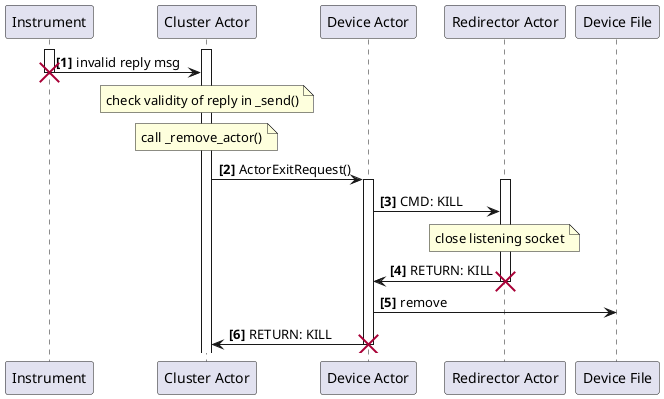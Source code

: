 @startuml
autonumber "<b>[0]"
participant "Instrument" as instr
participant "Cluster Actor" as cluster
participant "Device Actor" as device_actor
participant "Redirector Actor" as redirector
participant "Device File" as file

activate cluster
activate instr
instr -> cluster: invalid reply msg
destroy instr
note over cluster: check validity of reply in _send()
note over cluster: call _remove_actor()
cluster -> device_actor: ActorExitRequest()
activate device_actor
activate redirector
device_actor -> redirector: CMD: KILL
note over redirector: close listening socket
redirector -> device_actor: RETURN: KILL
destroy redirector
device_actor -> file: remove
device_actor -> cluster: RETURN: KILL
destroy device_actor
@enduml
